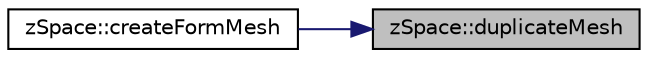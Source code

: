 digraph "zSpace::duplicateMesh"
{
 // LATEX_PDF_SIZE
  edge [fontname="Helvetica",fontsize="10",labelfontname="Helvetica",labelfontsize="10"];
  node [fontname="Helvetica",fontsize="10",shape=record];
  rankdir="RL";
  Node25 [label="zSpace::duplicateMesh",height=0.2,width=0.4,color="black", fillcolor="grey75", style="filled", fontcolor="black",tooltip="This method creates a duplicate of the input mesh."];
  Node25 -> Node26 [dir="back",color="midnightblue",fontsize="10",style="solid",fontname="Helvetica"];
  Node26 [label="zSpace::createFormMesh",height=0.2,width=0.4,color="black", fillcolor="white", style="filled",URL="$group__z_vault___t_n_a.html#gaab05651bd4b24598fd5c7b786a0e771e",tooltip="This method computes the form mesh based on the thrust netwrok analysis."];
}
